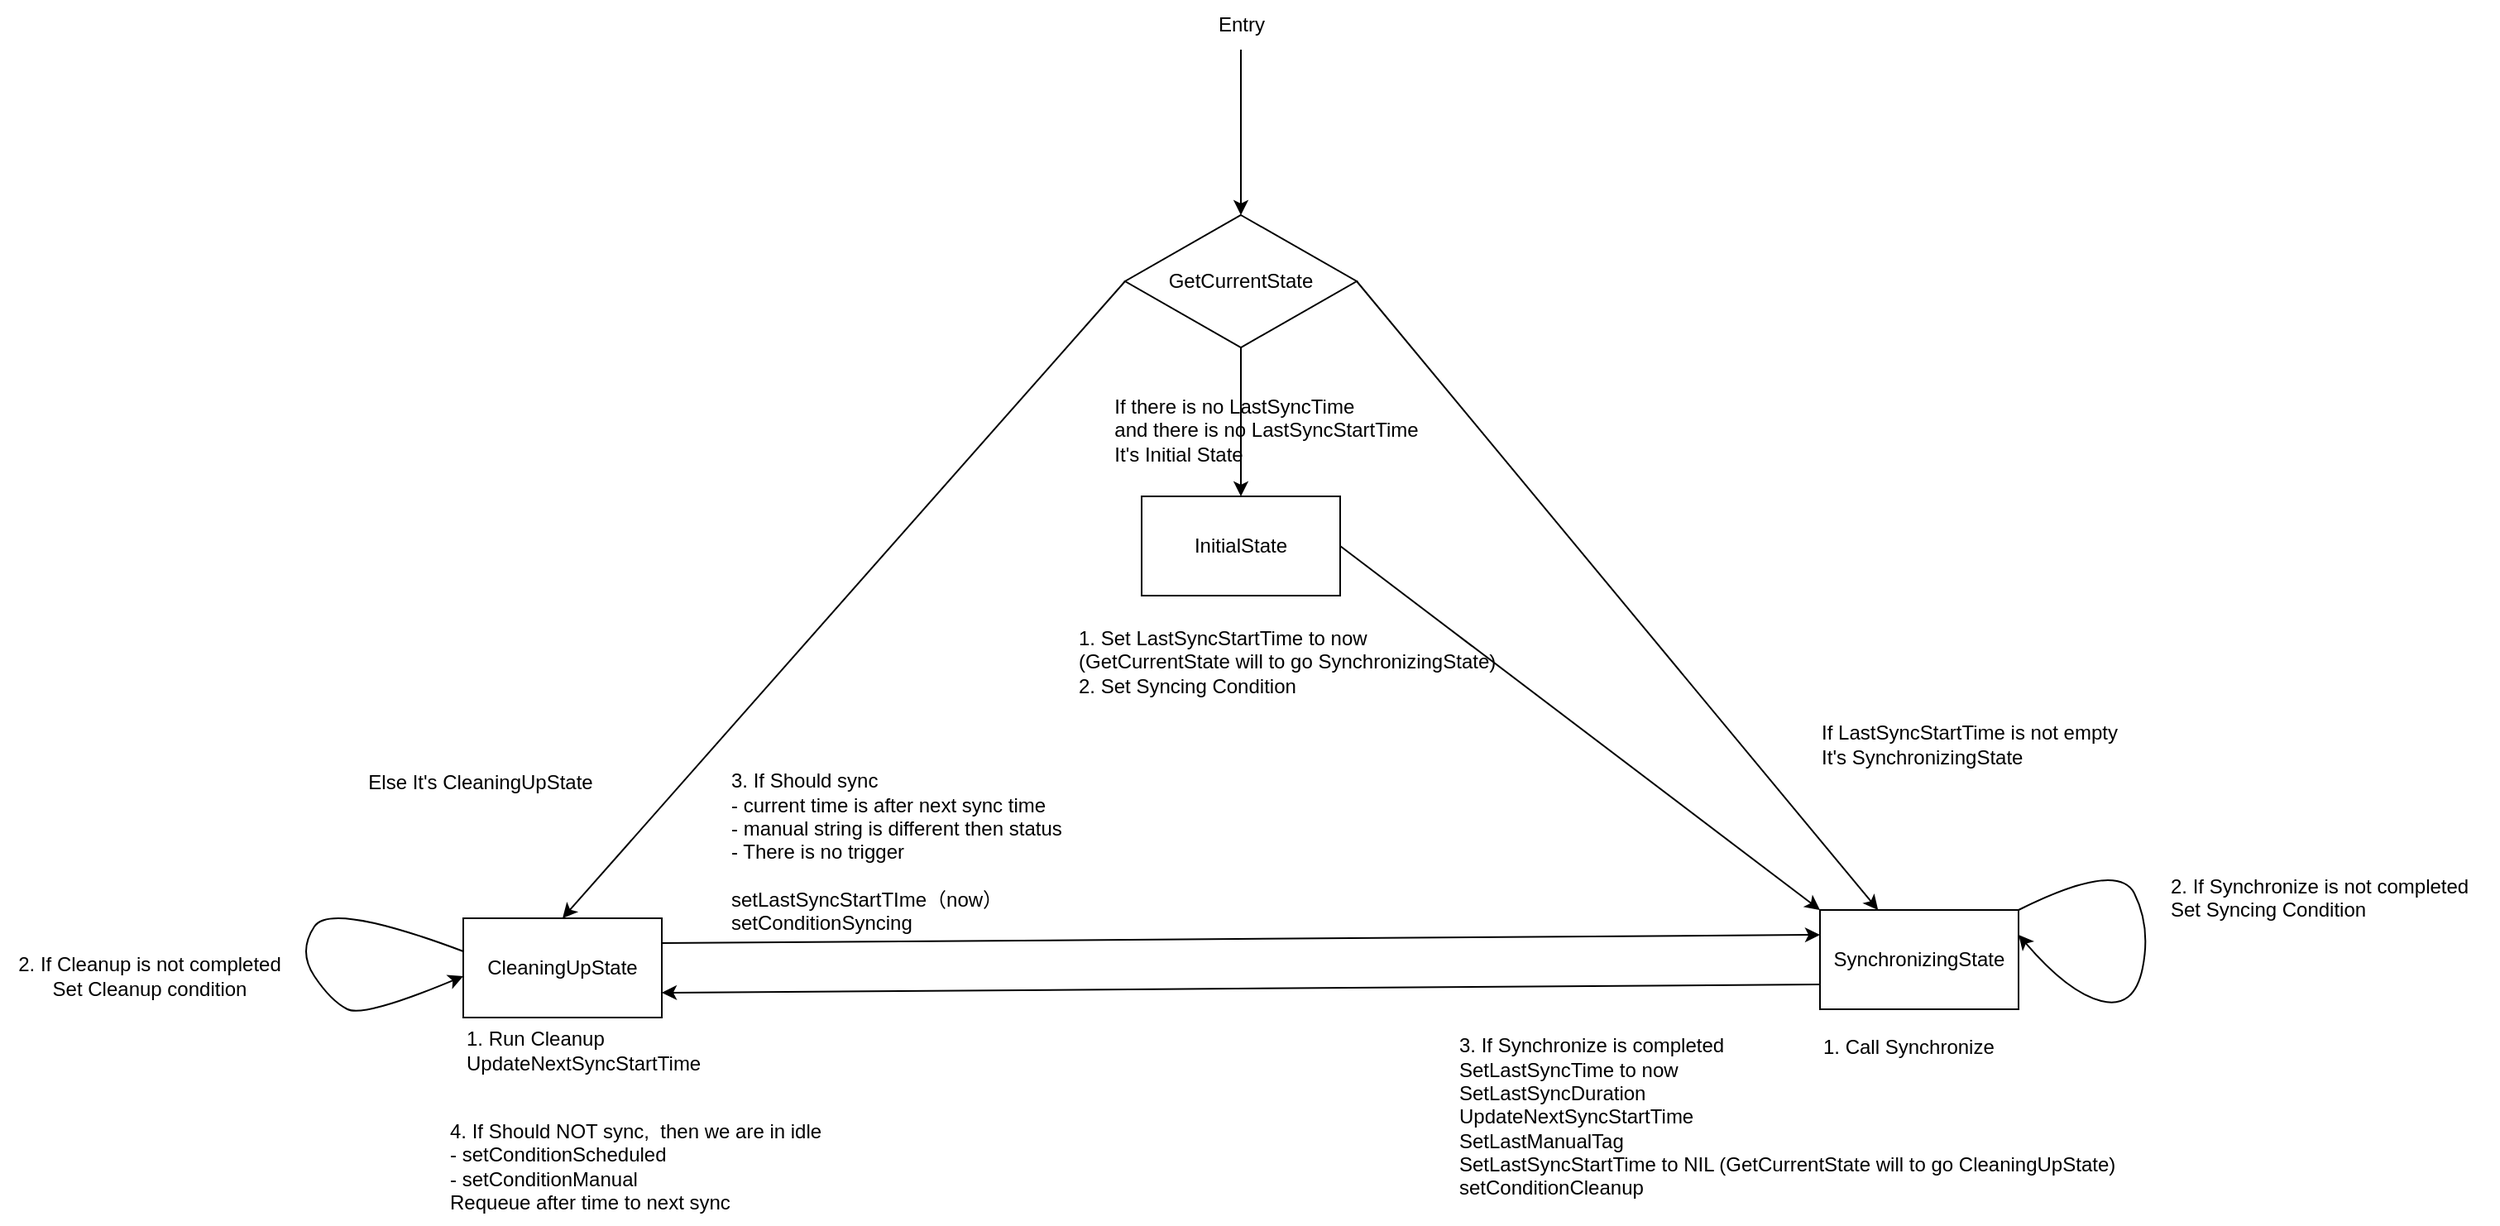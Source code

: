 <mxfile version="24.3.0" type="device">
  <diagram name="Page-1" id="p1p4gdMQx7TvY9n41RJV">
    <mxGraphModel dx="2092" dy="721" grid="1" gridSize="10" guides="1" tooltips="1" connect="1" arrows="1" fold="1" page="1" pageScale="1" pageWidth="850" pageHeight="1100" math="0" shadow="0">
      <root>
        <mxCell id="0" />
        <mxCell id="1" parent="0" />
        <mxCell id="HL1RuTyHt3_oGBtA3hHR-1" value="" style="endArrow=classic;html=1;rounded=0;" edge="1" parent="1" target="HL1RuTyHt3_oGBtA3hHR-2">
          <mxGeometry width="50" height="50" relative="1" as="geometry">
            <mxPoint x="480" y="240" as="sourcePoint" />
            <mxPoint x="450" y="310" as="targetPoint" />
          </mxGeometry>
        </mxCell>
        <mxCell id="HL1RuTyHt3_oGBtA3hHR-2" value="GetCurrentState" style="rhombus;whiteSpace=wrap;html=1;" vertex="1" parent="1">
          <mxGeometry x="410" y="340" width="140" height="80" as="geometry" />
        </mxCell>
        <mxCell id="HL1RuTyHt3_oGBtA3hHR-4" value="InitialState" style="rounded=0;whiteSpace=wrap;html=1;" vertex="1" parent="1">
          <mxGeometry x="420" y="510" width="120" height="60" as="geometry" />
        </mxCell>
        <mxCell id="HL1RuTyHt3_oGBtA3hHR-5" value="&lt;span style=&quot;text-align: start; text-wrap: nowrap;&quot;&gt;SynchronizingState&lt;/span&gt;" style="rounded=0;whiteSpace=wrap;html=1;" vertex="1" parent="1">
          <mxGeometry x="830" y="760" width="120" height="60" as="geometry" />
        </mxCell>
        <mxCell id="HL1RuTyHt3_oGBtA3hHR-6" value="&lt;span style=&quot;text-align: start; text-wrap: nowrap;&quot;&gt;CleaningUpState&lt;/span&gt;" style="rounded=0;whiteSpace=wrap;html=1;" vertex="1" parent="1">
          <mxGeometry x="10" y="765" width="120" height="60" as="geometry" />
        </mxCell>
        <mxCell id="HL1RuTyHt3_oGBtA3hHR-7" value="&lt;div style=&quot;text-align: left;&quot;&gt;&lt;span style=&quot;background-color: initial;&quot;&gt;If there is no LastSyncTime&lt;/span&gt;&lt;/div&gt;and there is no LastSyncStartTime&lt;div style=&quot;text-align: start;&quot;&gt;It&#39;s Initial State&lt;br&gt;&lt;/div&gt;" style="text;html=1;align=center;verticalAlign=middle;resizable=0;points=[];autosize=1;strokeColor=none;fillColor=none;" vertex="1" parent="1">
          <mxGeometry x="390" y="440" width="210" height="60" as="geometry" />
        </mxCell>
        <mxCell id="HL1RuTyHt3_oGBtA3hHR-8" value="" style="endArrow=classic;html=1;rounded=0;entryX=0.5;entryY=0;entryDx=0;entryDy=0;exitX=0.5;exitY=1;exitDx=0;exitDy=0;" edge="1" parent="1" source="HL1RuTyHt3_oGBtA3hHR-2" target="HL1RuTyHt3_oGBtA3hHR-4">
          <mxGeometry width="50" height="50" relative="1" as="geometry">
            <mxPoint x="400" y="480" as="sourcePoint" />
            <mxPoint x="450" y="430" as="targetPoint" />
          </mxGeometry>
        </mxCell>
        <mxCell id="HL1RuTyHt3_oGBtA3hHR-9" value="" style="endArrow=classic;html=1;rounded=0;exitX=1;exitY=0.5;exitDx=0;exitDy=0;" edge="1" parent="1" source="HL1RuTyHt3_oGBtA3hHR-2" target="HL1RuTyHt3_oGBtA3hHR-5">
          <mxGeometry width="50" height="50" relative="1" as="geometry">
            <mxPoint x="400" y="480" as="sourcePoint" />
            <mxPoint x="450" y="430" as="targetPoint" />
          </mxGeometry>
        </mxCell>
        <mxCell id="HL1RuTyHt3_oGBtA3hHR-10" value="&lt;div style=&quot;text-align: start;&quot;&gt;If LastSyncStartTime is not empty&lt;br&gt;It&#39;s SynchronizingState&lt;/div&gt;" style="text;html=1;align=center;verticalAlign=middle;resizable=0;points=[];autosize=1;strokeColor=none;fillColor=none;" vertex="1" parent="1">
          <mxGeometry x="820" y="640" width="200" height="40" as="geometry" />
        </mxCell>
        <mxCell id="HL1RuTyHt3_oGBtA3hHR-11" value="&lt;div style=&quot;text-align: start;&quot;&gt;&lt;br&gt;Else It&#39;s CleaningUpState&lt;/div&gt;" style="text;html=1;align=center;verticalAlign=middle;resizable=0;points=[];autosize=1;strokeColor=none;fillColor=none;" vertex="1" parent="1">
          <mxGeometry x="-60" y="655" width="160" height="40" as="geometry" />
        </mxCell>
        <mxCell id="HL1RuTyHt3_oGBtA3hHR-12" value="" style="endArrow=classic;html=1;rounded=0;exitX=0;exitY=0.5;exitDx=0;exitDy=0;entryX=0.5;entryY=0;entryDx=0;entryDy=0;" edge="1" parent="1" source="HL1RuTyHt3_oGBtA3hHR-2" target="HL1RuTyHt3_oGBtA3hHR-6">
          <mxGeometry width="50" height="50" relative="1" as="geometry">
            <mxPoint x="560" y="390" as="sourcePoint" />
            <mxPoint x="800" y="750" as="targetPoint" />
          </mxGeometry>
        </mxCell>
        <mxCell id="HL1RuTyHt3_oGBtA3hHR-13" value="" style="endArrow=classic;html=1;rounded=0;exitX=1;exitY=0.5;exitDx=0;exitDy=0;entryX=0;entryY=0;entryDx=0;entryDy=0;" edge="1" parent="1" source="HL1RuTyHt3_oGBtA3hHR-4" target="HL1RuTyHt3_oGBtA3hHR-5">
          <mxGeometry width="50" height="50" relative="1" as="geometry">
            <mxPoint x="680" y="670" as="sourcePoint" />
            <mxPoint x="650" y="650" as="targetPoint" />
          </mxGeometry>
        </mxCell>
        <mxCell id="HL1RuTyHt3_oGBtA3hHR-14" value="1. Set LastSyncStartTime to now&lt;div&gt;(GetCurrentState will to go SynchronizingState)&lt;br&gt;2. Set Syncing Condition&lt;/div&gt;" style="text;html=1;align=left;verticalAlign=middle;resizable=0;points=[];autosize=1;strokeColor=none;fillColor=none;" vertex="1" parent="1">
          <mxGeometry x="380" y="580" width="280" height="60" as="geometry" />
        </mxCell>
        <mxCell id="HL1RuTyHt3_oGBtA3hHR-15" value="1. Call Synchronize&lt;div&gt;&lt;br&gt;&lt;/div&gt;" style="text;html=1;align=left;verticalAlign=middle;resizable=0;points=[];autosize=1;strokeColor=none;fillColor=none;" vertex="1" parent="1">
          <mxGeometry x="830" y="830" width="130" height="40" as="geometry" />
        </mxCell>
        <mxCell id="HL1RuTyHt3_oGBtA3hHR-16" value="" style="endArrow=classic;html=1;rounded=0;exitX=1;exitY=0;exitDx=0;exitDy=0;startArrow=none;startFill=0;curved=1;entryX=1;entryY=0.25;entryDx=0;entryDy=0;" edge="1" parent="1" source="HL1RuTyHt3_oGBtA3hHR-5" target="HL1RuTyHt3_oGBtA3hHR-5">
          <mxGeometry width="50" height="50" relative="1" as="geometry">
            <mxPoint x="980" y="760" as="sourcePoint" />
            <mxPoint x="980" y="840" as="targetPoint" />
            <Array as="points">
              <mxPoint x="1010" y="730" />
              <mxPoint x="1030" y="770" />
              <mxPoint x="1020" y="820" />
              <mxPoint x="980" y="810" />
            </Array>
          </mxGeometry>
        </mxCell>
        <mxCell id="HL1RuTyHt3_oGBtA3hHR-18" value="2. If Synchronize is not completed&lt;br&gt;Set Syncing Condition&lt;br&gt;&lt;div&gt;&lt;br&gt;&lt;/div&gt;" style="text;html=1;align=left;verticalAlign=middle;resizable=0;points=[];autosize=1;strokeColor=none;fillColor=none;" vertex="1" parent="1">
          <mxGeometry x="1040" y="730" width="200" height="60" as="geometry" />
        </mxCell>
        <mxCell id="HL1RuTyHt3_oGBtA3hHR-19" value="3. If Synchronize is completed&lt;div&gt;SetLastSyncTime to now&lt;br&gt;&lt;div&gt;SetLastSyncDuration&lt;/div&gt;&lt;div&gt;UpdateNextSyncStartTime&lt;br&gt;&lt;div&gt;SetLastManualTag&lt;br&gt;SetLastSyncStartTime to NIL (GetCurrentState will to go CleaningUpState)&lt;br&gt;setConditionCleanup&lt;br&gt;&lt;/div&gt;&lt;/div&gt;&lt;/div&gt;" style="text;html=1;align=left;verticalAlign=middle;resizable=0;points=[];autosize=1;strokeColor=none;fillColor=none;" vertex="1" parent="1">
          <mxGeometry x="610" y="830" width="420" height="110" as="geometry" />
        </mxCell>
        <mxCell id="HL1RuTyHt3_oGBtA3hHR-20" value="" style="endArrow=classic;html=1;rounded=0;entryX=1;entryY=0.75;entryDx=0;entryDy=0;exitX=0;exitY=0.75;exitDx=0;exitDy=0;" edge="1" parent="1" source="HL1RuTyHt3_oGBtA3hHR-5" target="HL1RuTyHt3_oGBtA3hHR-6">
          <mxGeometry width="50" height="50" relative="1" as="geometry">
            <mxPoint x="940" y="870" as="sourcePoint" />
            <mxPoint x="760" y="780" as="targetPoint" />
          </mxGeometry>
        </mxCell>
        <mxCell id="HL1RuTyHt3_oGBtA3hHR-21" value="1. Run Cleanup&lt;br&gt;UpdateNextSyncStartTime" style="text;html=1;align=left;verticalAlign=middle;resizable=0;points=[];autosize=1;strokeColor=none;fillColor=none;" vertex="1" parent="1">
          <mxGeometry x="10" y="825" width="170" height="40" as="geometry" />
        </mxCell>
        <mxCell id="HL1RuTyHt3_oGBtA3hHR-22" value="" style="endArrow=classic;html=1;rounded=0;exitX=1;exitY=0;exitDx=0;exitDy=0;startArrow=none;startFill=0;curved=1;entryX=1;entryY=0.25;entryDx=0;entryDy=0;" edge="1" parent="1">
          <mxGeometry width="50" height="50" relative="1" as="geometry">
            <mxPoint x="10" y="785" as="sourcePoint" />
            <mxPoint x="10" y="800" as="targetPoint" />
            <Array as="points">
              <mxPoint x="-70" y="755" />
              <mxPoint x="-90" y="785" />
              <mxPoint x="-70" y="815" />
              <mxPoint x="-50" y="825" />
            </Array>
          </mxGeometry>
        </mxCell>
        <mxCell id="HL1RuTyHt3_oGBtA3hHR-23" value="2.&amp;nbsp;&lt;span style=&quot;text-align: left;&quot;&gt;If Cleanup is not completed&lt;br&gt;Set Cleanup condition&lt;/span&gt;" style="text;html=1;align=center;verticalAlign=middle;resizable=0;points=[];autosize=1;strokeColor=none;fillColor=none;" vertex="1" parent="1">
          <mxGeometry x="-270" y="780" width="180" height="40" as="geometry" />
        </mxCell>
        <mxCell id="HL1RuTyHt3_oGBtA3hHR-24" value="3. If Should sync&lt;div&gt;- current time is after next sync time&lt;/div&gt;&lt;div&gt;- manual string is different then status&lt;/div&gt;&lt;div&gt;- There is no trigger&lt;br&gt;&lt;br&gt;setLastSyncStartTIme（now）&lt;/div&gt;&lt;div&gt;setConditionSyncing&lt;br&gt;&lt;/div&gt;" style="text;html=1;align=left;verticalAlign=middle;resizable=0;points=[];autosize=1;strokeColor=none;fillColor=none;" vertex="1" parent="1">
          <mxGeometry x="170" y="670" width="220" height="110" as="geometry" />
        </mxCell>
        <mxCell id="HL1RuTyHt3_oGBtA3hHR-25" value="" style="endArrow=classic;html=1;rounded=0;entryX=0;entryY=0.25;entryDx=0;entryDy=0;exitX=1;exitY=0.25;exitDx=0;exitDy=0;" edge="1" parent="1" source="HL1RuTyHt3_oGBtA3hHR-6" target="HL1RuTyHt3_oGBtA3hHR-5">
          <mxGeometry width="50" height="50" relative="1" as="geometry">
            <mxPoint x="960" y="895" as="sourcePoint" />
            <mxPoint x="60" y="890" as="targetPoint" />
          </mxGeometry>
        </mxCell>
        <mxCell id="HL1RuTyHt3_oGBtA3hHR-26" value="4. If Should NOT sync,&amp;nbsp; then we are in idle&lt;div&gt;-&amp;nbsp;&lt;span style=&quot;background-color: initial;&quot;&gt;setConditionScheduled&lt;br&gt;&lt;/span&gt;&lt;span style=&quot;background-color: initial;&quot;&gt;-&amp;nbsp;&lt;/span&gt;&lt;span style=&quot;background-color: initial;&quot;&gt;setConditionManual&lt;/span&gt;&lt;/div&gt;&lt;div&gt;Requeue after time to next sync&lt;/div&gt;" style="text;html=1;align=left;verticalAlign=middle;resizable=0;points=[];autosize=1;strokeColor=none;fillColor=none;" vertex="1" parent="1">
          <mxGeometry y="880" width="250" height="70" as="geometry" />
        </mxCell>
        <mxCell id="HL1RuTyHt3_oGBtA3hHR-27" value="Entry" style="text;html=1;align=center;verticalAlign=middle;resizable=0;points=[];autosize=1;strokeColor=none;fillColor=none;" vertex="1" parent="1">
          <mxGeometry x="455" y="210" width="50" height="30" as="geometry" />
        </mxCell>
      </root>
    </mxGraphModel>
  </diagram>
</mxfile>
